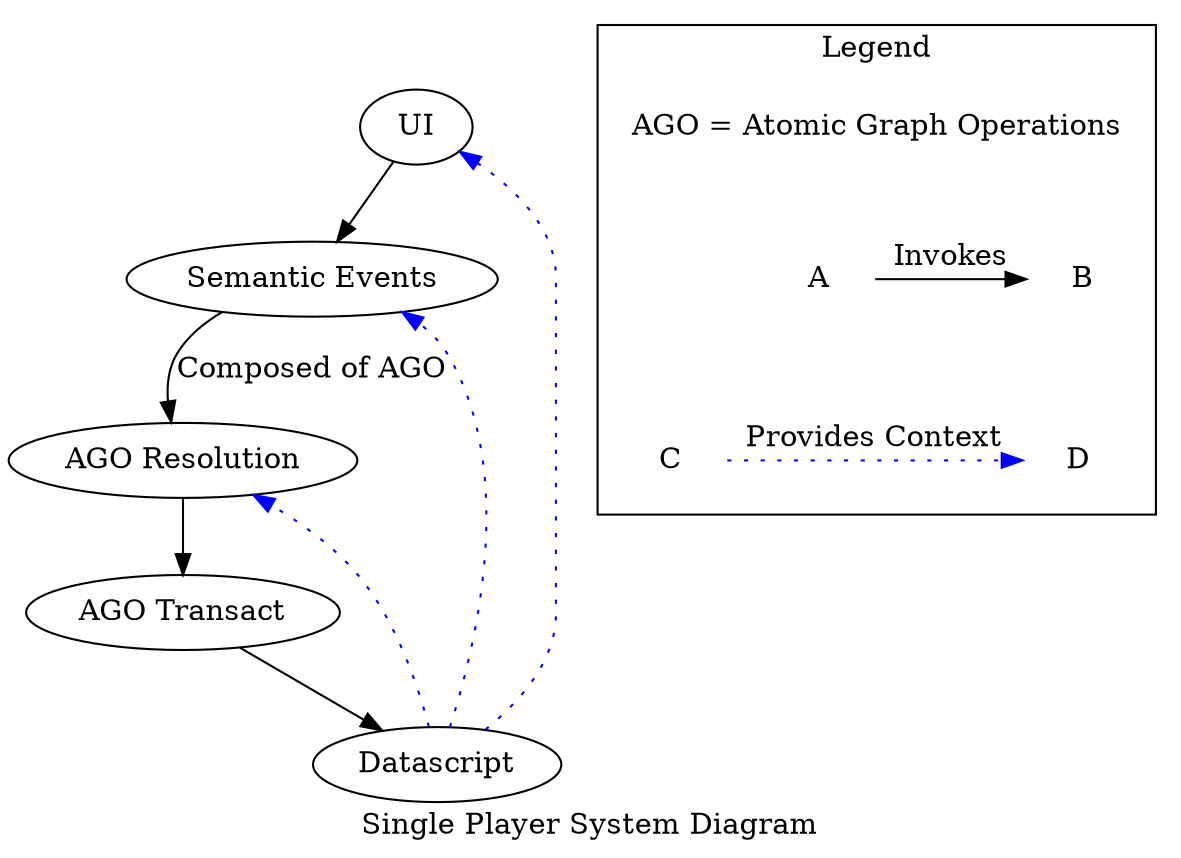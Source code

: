 digraph system_diagram {
    label="Single Player System Diagram";

    UI;
    "Semantic Events";
    Resolution [label="AGO Resolution"];
    Transact [label="AGO Transact"];

    Datascript;

    UI -> "Semantic Events";
    "Semantic Events" -> Resolution [label="Composed of AGO"];
    Resolution -> Transact;
    Transact -> Datascript;

    Datascript -> UI [style=dotted; color=blue];
    Datascript -> Resolution [style=dotted; color=blue];
    Datascript -> "Semantic Events" [style=dotted; color=blue];

    subgraph cluster_legend {
        rank=sink;
        label="Legend";

        AGO [label=<AGO = Atomic Graph Operations>; shape=plaintext]
        A [shape=plaintext];
        B [shape=plaintext];
        C [shape=plaintext];
        D [shape=plaintext];

        { rank=same AGO }
        { rank=same A B }
        { rank=same C D }
        A->B [label="Invokes";];
        C->D [style=dotted; color=blue; label="Provides Context";];
        AGO -> A -> D [style=invis]
    }
}
